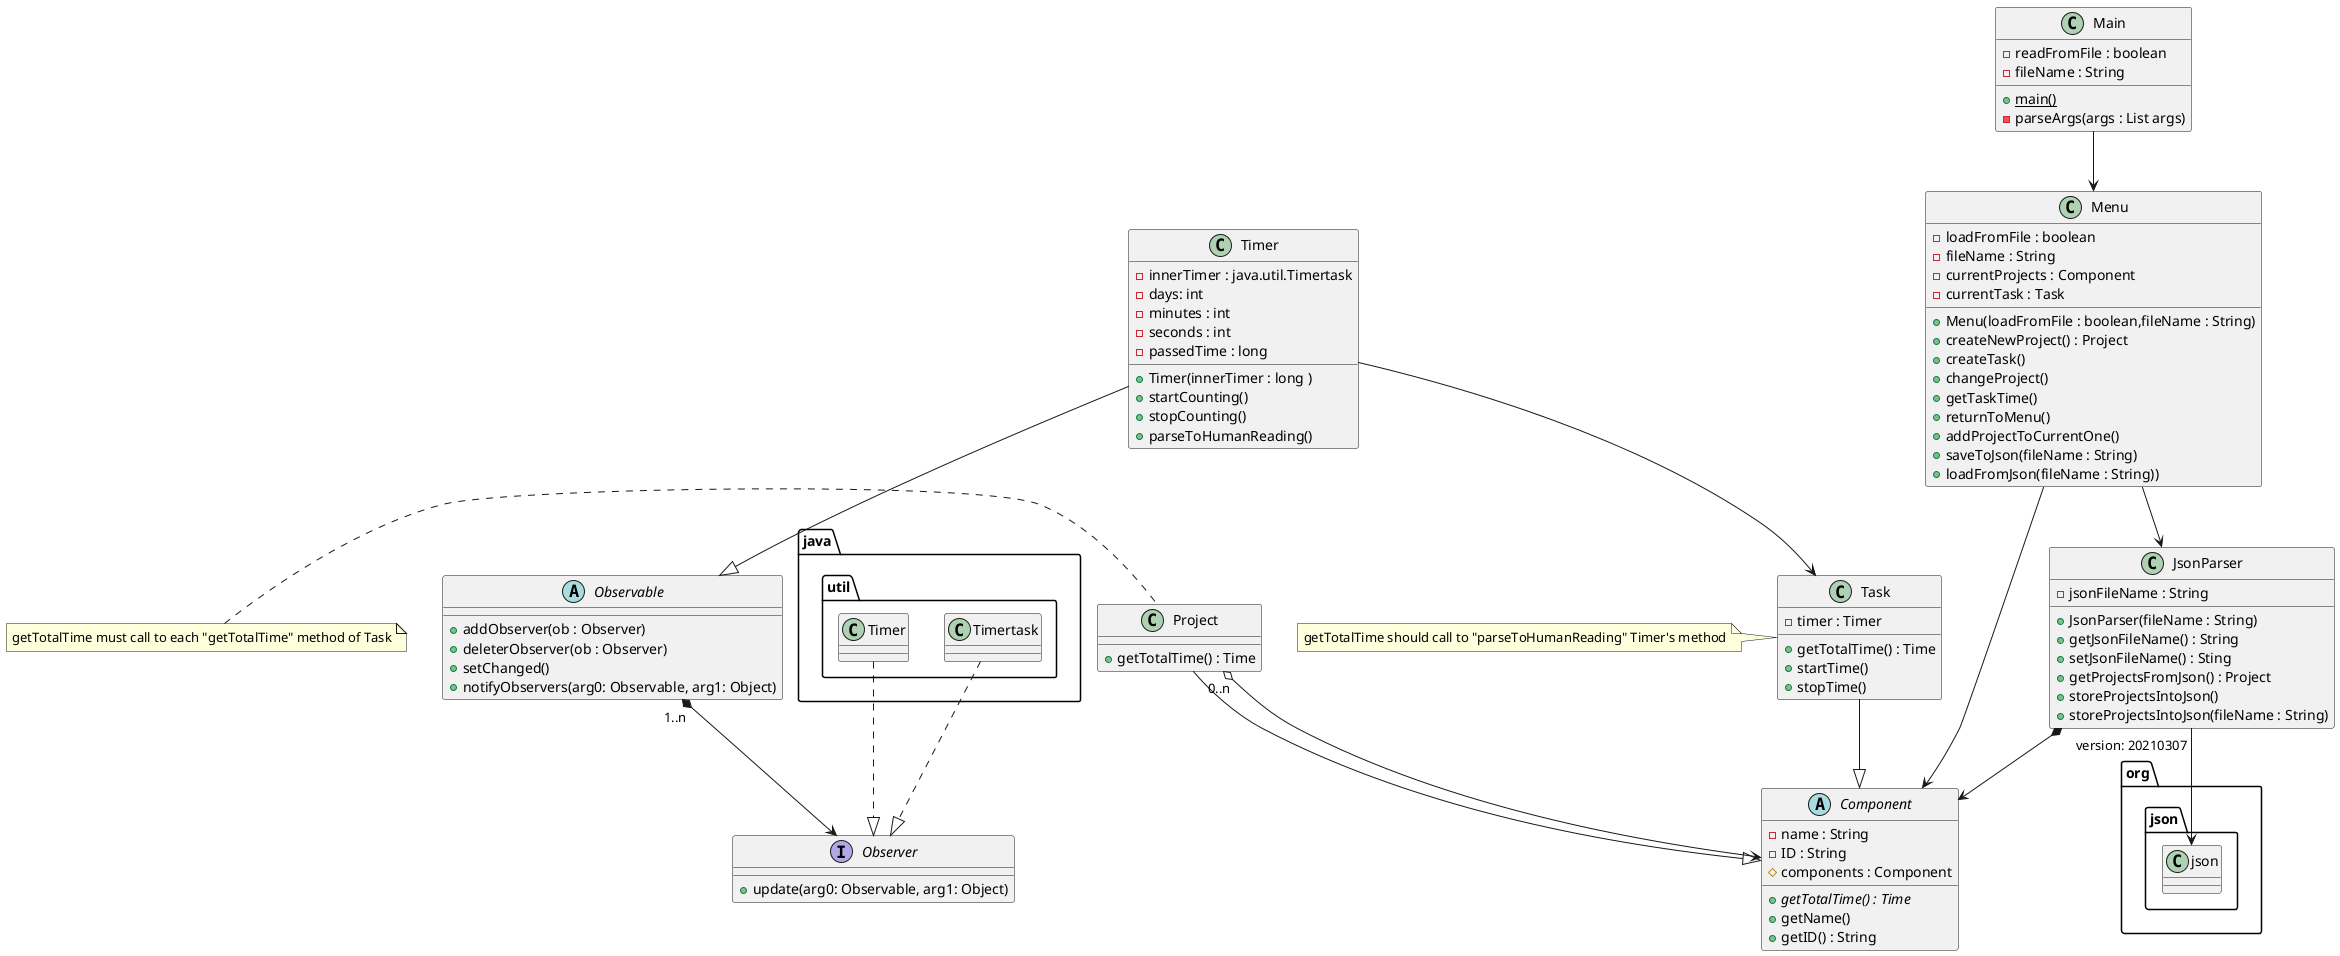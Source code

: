 @startuml
abstract class Component {
    - name : String
    - ID : String
    # components : Component
    + {abstract} getTotalTime() : Time
    + getName()
    + getID() : String
}

abstract class Observable{

+ addObserver(ob : Observer)
+ deleterObserver(ob : Observer)
+ setChanged()
+ notifyObservers(arg0: Observable, arg1: Object)

}

interface Observer {

+ update(arg0: Observable, arg1: Object)

}


class Project {
    + getTotalTime() : Time
}

class Task {
    - timer : Timer
    + getTotalTime() : Time
    + startTime()
    + stopTime()
}

class Timer {
    - innerTimer : java.util.Timertask
    - days: int
    - minutes : int
    - seconds : int
    - passedTime : long
    + Timer(innerTimer : long )
    + startCounting()
    + stopCounting()
    + parseToHumanReading()
}

class JsonParser {
    - jsonFileName : String
    + JsonParser(fileName : String)
    + getJsonFileName() : String
    + setJsonFileName() : Sting
    + getProjectsFromJson() : Project
    + storeProjectsIntoJson()
    + storeProjectsIntoJson(fileName : String)
}

class Main {
    - readFromFile : boolean
    - fileName : String
    + {static} main()
    - parseArgs(args : List args)
}

class Menu {
    - loadFromFile : boolean
    - fileName : String
    - currentProjects : Component
    - currentTask : Task
    + Menu(loadFromFile : boolean,fileName : String)
    + createNewProject() : Project
    + createTask()
    + changeProject()
    + getTaskTime()
    + returnToMenu()
    + addProjectToCurrentOne()
    + saveToJson(fileName : String)
    + loadFromJson(fileName : String))
}

note left of Project {
    getTotalTime must call to each "getTotalTime" method of Task
}

note left of Task {
    getTotalTime should call to "parseToHumanReading" Timer's method
}
Project --|> Component
Task --|> Component
JsonParser "version: 20210307" --> org.json.json
java.util.Timertask ..|> Observer
java.util.Timer ..|> Observer
Main --> Menu
Menu --> JsonParser
JsonParser *--> Component
Project "0..n" o--> Component
Timer --> Task
Menu --> Component
Observable "1..n "*--> Observer
Timer --|> Observable




@enduml